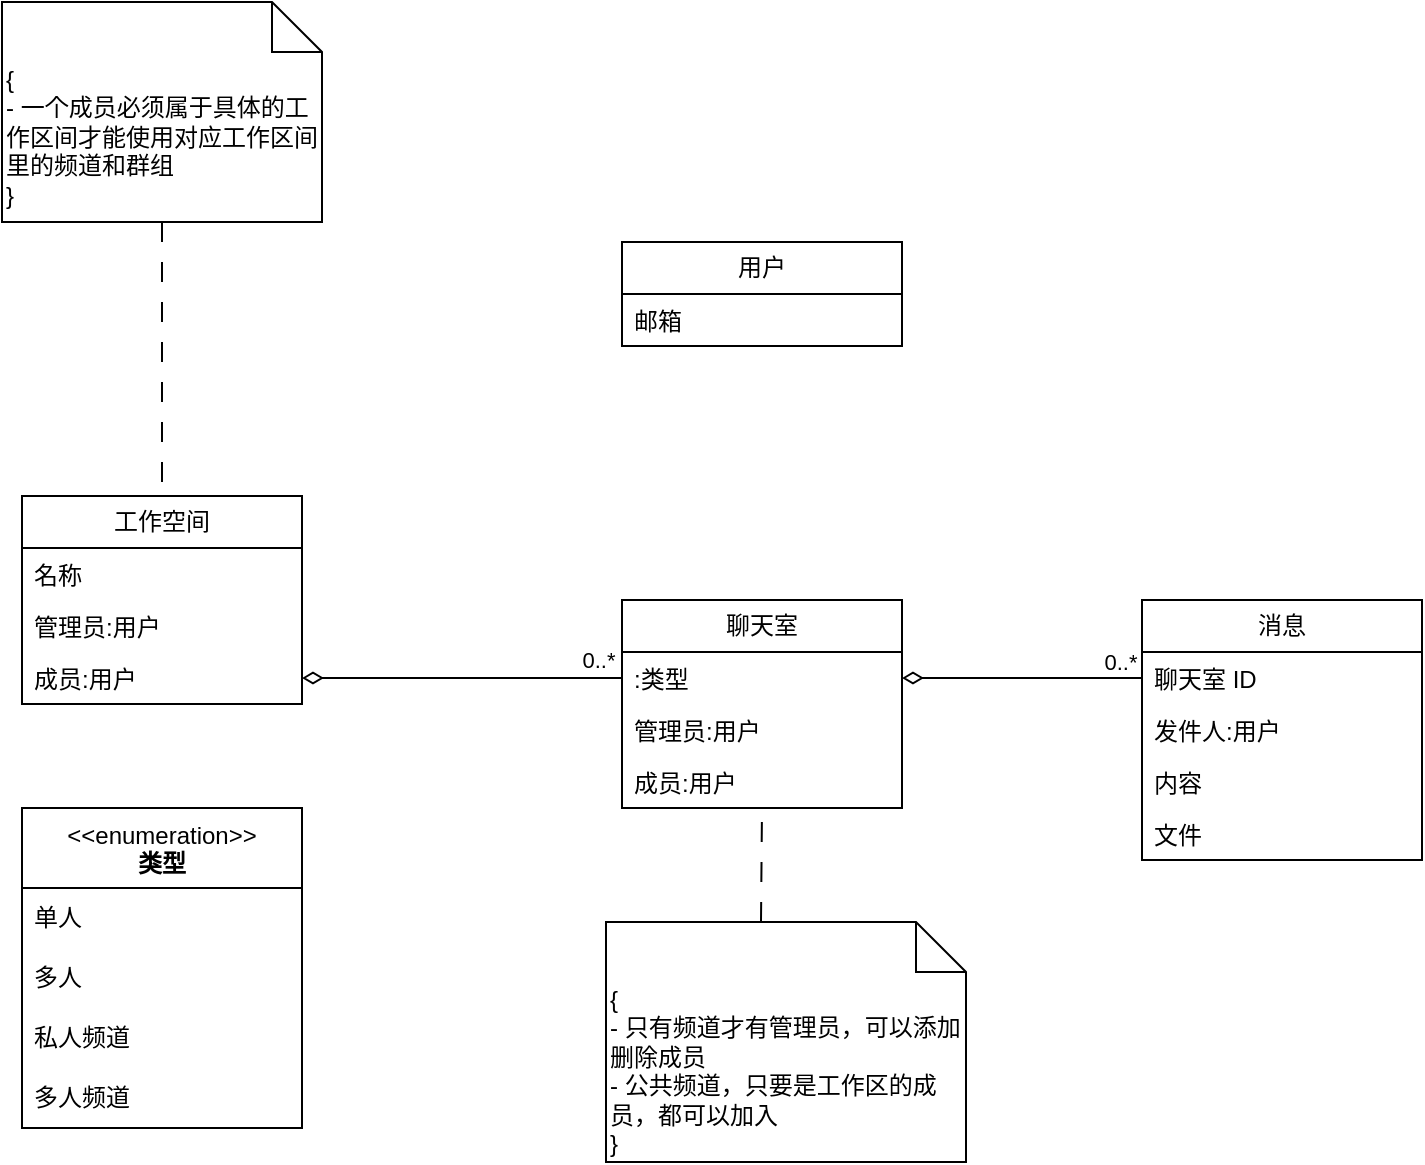 <mxfile version="24.7.17">
  <diagram name="模型图" id="fmgK1iZ8h7V2Fk6c6cN7">
    <mxGraphModel dx="988" dy="550" grid="1" gridSize="10" guides="1" tooltips="1" connect="1" arrows="1" fold="1" page="1" pageScale="1" pageWidth="1920" pageHeight="1200" math="0" shadow="0">
      <root>
        <mxCell id="0" />
        <mxCell id="1" parent="0" />
        <mxCell id="XDgvkcOe5QFC_7SKI6ll-1" value="工作空间" style="swimlane;fontStyle=0;childLayout=stackLayout;horizontal=1;startSize=26;fillColor=none;horizontalStack=0;resizeParent=1;resizeParentMax=0;resizeLast=0;collapsible=1;marginBottom=0;whiteSpace=wrap;html=1;glass=0;" parent="1" vertex="1">
          <mxGeometry x="270" y="527" width="140" height="104" as="geometry" />
        </mxCell>
        <mxCell id="XDgvkcOe5QFC_7SKI6ll-2" value="名称" style="text;strokeColor=none;fillColor=none;align=left;verticalAlign=top;spacingLeft=4;spacingRight=4;overflow=hidden;rotatable=0;points=[[0,0.5],[1,0.5]];portConstraint=eastwest;whiteSpace=wrap;html=1;" parent="XDgvkcOe5QFC_7SKI6ll-1" vertex="1">
          <mxGeometry y="26" width="140" height="26" as="geometry" />
        </mxCell>
        <mxCell id="85xS_uLHPu99wAGvivK9-7" value="管理员:用户" style="text;strokeColor=none;fillColor=none;align=left;verticalAlign=top;spacingLeft=4;spacingRight=4;overflow=hidden;rotatable=0;points=[[0,0.5],[1,0.5]];portConstraint=eastwest;whiteSpace=wrap;html=1;" vertex="1" parent="XDgvkcOe5QFC_7SKI6ll-1">
          <mxGeometry y="52" width="140" height="26" as="geometry" />
        </mxCell>
        <mxCell id="85xS_uLHPu99wAGvivK9-26" value="成员:用户" style="text;strokeColor=none;fillColor=none;align=left;verticalAlign=top;spacingLeft=4;spacingRight=4;overflow=hidden;rotatable=0;points=[[0,0.5],[1,0.5]];portConstraint=eastwest;whiteSpace=wrap;html=1;" vertex="1" parent="XDgvkcOe5QFC_7SKI6ll-1">
          <mxGeometry y="78" width="140" height="26" as="geometry" />
        </mxCell>
        <mxCell id="XDgvkcOe5QFC_7SKI6ll-5" value="用户" style="swimlane;fontStyle=0;childLayout=stackLayout;horizontal=1;startSize=26;fillColor=none;horizontalStack=0;resizeParent=1;resizeParentMax=0;resizeLast=0;collapsible=1;marginBottom=0;whiteSpace=wrap;html=1;" parent="1" vertex="1">
          <mxGeometry x="570" y="400" width="140" height="52" as="geometry" />
        </mxCell>
        <mxCell id="XDgvkcOe5QFC_7SKI6ll-6" value="邮箱" style="text;strokeColor=none;fillColor=none;align=left;verticalAlign=top;spacingLeft=4;spacingRight=4;overflow=hidden;rotatable=0;points=[[0,0.5],[1,0.5]];portConstraint=eastwest;whiteSpace=wrap;html=1;" parent="XDgvkcOe5QFC_7SKI6ll-5" vertex="1">
          <mxGeometry y="26" width="140" height="26" as="geometry" />
        </mxCell>
        <mxCell id="XDgvkcOe5QFC_7SKI6ll-9" value="聊天室" style="swimlane;fontStyle=0;childLayout=stackLayout;horizontal=1;startSize=26;fillColor=none;horizontalStack=0;resizeParent=1;resizeParentMax=0;resizeLast=0;collapsible=1;marginBottom=0;whiteSpace=wrap;html=1;" parent="1" vertex="1">
          <mxGeometry x="570" y="579" width="140" height="104" as="geometry" />
        </mxCell>
        <mxCell id="85xS_uLHPu99wAGvivK9-23" value=":类型" style="text;strokeColor=none;fillColor=none;align=left;verticalAlign=top;spacingLeft=4;spacingRight=4;overflow=hidden;rotatable=0;points=[[0,0.5],[1,0.5]];portConstraint=eastwest;whiteSpace=wrap;html=1;" vertex="1" parent="XDgvkcOe5QFC_7SKI6ll-9">
          <mxGeometry y="26" width="140" height="26" as="geometry" />
        </mxCell>
        <mxCell id="85xS_uLHPu99wAGvivK9-27" value="管理员:用户" style="text;strokeColor=none;fillColor=none;align=left;verticalAlign=top;spacingLeft=4;spacingRight=4;overflow=hidden;rotatable=0;points=[[0,0.5],[1,0.5]];portConstraint=eastwest;whiteSpace=wrap;html=1;" vertex="1" parent="XDgvkcOe5QFC_7SKI6ll-9">
          <mxGeometry y="52" width="140" height="26" as="geometry" />
        </mxCell>
        <mxCell id="XDgvkcOe5QFC_7SKI6ll-46" value="成员:用户" style="text;strokeColor=none;fillColor=none;align=left;verticalAlign=top;spacingLeft=4;spacingRight=4;overflow=hidden;rotatable=0;points=[[0,0.5],[1,0.5]];portConstraint=eastwest;whiteSpace=wrap;html=1;" parent="XDgvkcOe5QFC_7SKI6ll-9" vertex="1">
          <mxGeometry y="78" width="140" height="26" as="geometry" />
        </mxCell>
        <mxCell id="XDgvkcOe5QFC_7SKI6ll-13" value="消息" style="swimlane;fontStyle=0;childLayout=stackLayout;horizontal=1;startSize=26;fillColor=none;horizontalStack=0;resizeParent=1;resizeParentMax=0;resizeLast=0;collapsible=1;marginBottom=0;whiteSpace=wrap;html=1;" parent="1" vertex="1">
          <mxGeometry x="830" y="579" width="140" height="130" as="geometry" />
        </mxCell>
        <mxCell id="XDgvkcOe5QFC_7SKI6ll-14" value="聊天室 ID" style="text;strokeColor=none;fillColor=none;align=left;verticalAlign=top;spacingLeft=4;spacingRight=4;overflow=hidden;rotatable=0;points=[[0,0.5],[1,0.5]];portConstraint=eastwest;whiteSpace=wrap;html=1;" parent="XDgvkcOe5QFC_7SKI6ll-13" vertex="1">
          <mxGeometry y="26" width="140" height="26" as="geometry" />
        </mxCell>
        <mxCell id="XDgvkcOe5QFC_7SKI6ll-43" value="发件人:用户" style="text;strokeColor=none;fillColor=none;align=left;verticalAlign=top;spacingLeft=4;spacingRight=4;overflow=hidden;rotatable=0;points=[[0,0.5],[1,0.5]];portConstraint=eastwest;whiteSpace=wrap;html=1;" parent="XDgvkcOe5QFC_7SKI6ll-13" vertex="1">
          <mxGeometry y="52" width="140" height="26" as="geometry" />
        </mxCell>
        <mxCell id="85xS_uLHPu99wAGvivK9-3" value="内容" style="text;strokeColor=none;fillColor=none;align=left;verticalAlign=top;spacingLeft=4;spacingRight=4;overflow=hidden;rotatable=0;points=[[0,0.5],[1,0.5]];portConstraint=eastwest;whiteSpace=wrap;html=1;" vertex="1" parent="XDgvkcOe5QFC_7SKI6ll-13">
          <mxGeometry y="78" width="140" height="26" as="geometry" />
        </mxCell>
        <mxCell id="85xS_uLHPu99wAGvivK9-6" value="文件" style="text;strokeColor=none;fillColor=none;align=left;verticalAlign=top;spacingLeft=4;spacingRight=4;overflow=hidden;rotatable=0;points=[[0,0.5],[1,0.5]];portConstraint=eastwest;whiteSpace=wrap;html=1;" vertex="1" parent="XDgvkcOe5QFC_7SKI6ll-13">
          <mxGeometry y="104" width="140" height="26" as="geometry" />
        </mxCell>
        <mxCell id="XDgvkcOe5QFC_7SKI6ll-17" value="&amp;lt;&amp;lt;enumeration&amp;gt;&amp;gt;&lt;br&gt;&lt;b&gt;类型&lt;/b&gt;" style="swimlane;fontStyle=0;align=center;verticalAlign=top;childLayout=stackLayout;horizontal=1;startSize=40;horizontalStack=0;resizeParent=1;resizeParentMax=0;resizeLast=0;collapsible=0;marginBottom=0;html=1;whiteSpace=wrap;" parent="1" vertex="1">
          <mxGeometry x="270" y="683" width="140" height="160" as="geometry" />
        </mxCell>
        <mxCell id="XDgvkcOe5QFC_7SKI6ll-18" value="单人" style="text;html=1;strokeColor=none;fillColor=none;align=left;verticalAlign=middle;spacingLeft=4;spacingRight=4;overflow=hidden;rotatable=0;points=[[0,0.5],[1,0.5]];portConstraint=eastwest;whiteSpace=wrap;" parent="XDgvkcOe5QFC_7SKI6ll-17" vertex="1">
          <mxGeometry y="40" width="140" height="30" as="geometry" />
        </mxCell>
        <mxCell id="XDgvkcOe5QFC_7SKI6ll-19" value="多人" style="text;html=1;strokeColor=none;fillColor=none;align=left;verticalAlign=middle;spacingLeft=4;spacingRight=4;overflow=hidden;rotatable=0;points=[[0,0.5],[1,0.5]];portConstraint=eastwest;whiteSpace=wrap;" parent="XDgvkcOe5QFC_7SKI6ll-17" vertex="1">
          <mxGeometry y="70" width="140" height="30" as="geometry" />
        </mxCell>
        <mxCell id="XDgvkcOe5QFC_7SKI6ll-20" value="私人频道" style="text;html=1;strokeColor=none;fillColor=none;align=left;verticalAlign=middle;spacingLeft=4;spacingRight=4;overflow=hidden;rotatable=0;points=[[0,0.5],[1,0.5]];portConstraint=eastwest;whiteSpace=wrap;" parent="XDgvkcOe5QFC_7SKI6ll-17" vertex="1">
          <mxGeometry y="100" width="140" height="30" as="geometry" />
        </mxCell>
        <mxCell id="XDgvkcOe5QFC_7SKI6ll-21" value="多人&lt;span style=&quot;background-color: initial;&quot;&gt;频道&lt;/span&gt;" style="text;html=1;strokeColor=none;fillColor=none;align=left;verticalAlign=middle;spacingLeft=4;spacingRight=4;overflow=hidden;rotatable=0;points=[[0,0.5],[1,0.5]];portConstraint=eastwest;whiteSpace=wrap;" parent="XDgvkcOe5QFC_7SKI6ll-17" vertex="1">
          <mxGeometry y="130" width="140" height="30" as="geometry" />
        </mxCell>
        <mxCell id="XDgvkcOe5QFC_7SKI6ll-26" value="{&lt;div&gt;- 一个成员必须属于具体的工作区间才能使用对应工作区间里的频道和群组&lt;/div&gt;&lt;div&gt;}&lt;/div&gt;" style="shape=note2;boundedLbl=1;whiteSpace=wrap;html=1;size=25;verticalAlign=top;align=left;" parent="1" vertex="1">
          <mxGeometry x="260" y="280" width="160" height="110" as="geometry" />
        </mxCell>
        <mxCell id="XDgvkcOe5QFC_7SKI6ll-27" value="" style="endArrow=none;startArrow=none;endFill=0;startFill=0;endSize=8;html=1;verticalAlign=bottom;dashed=1;labelBackgroundColor=none;dashPattern=10 10;rounded=0;exitX=0.5;exitY=1;exitDx=0;exitDy=0;exitPerimeter=0;entryX=0.5;entryY=0;entryDx=0;entryDy=0;" parent="1" source="XDgvkcOe5QFC_7SKI6ll-26" target="XDgvkcOe5QFC_7SKI6ll-1" edge="1">
          <mxGeometry x="-0.002" width="160" relative="1" as="geometry">
            <mxPoint x="370" y="390" as="sourcePoint" />
            <mxPoint x="479.58" y="330.606" as="targetPoint" />
            <mxPoint as="offset" />
          </mxGeometry>
        </mxCell>
        <mxCell id="85xS_uLHPu99wAGvivK9-1" value="" style="endArrow=none;startArrow=diamondThin;endFill=0;startFill=0;html=1;verticalAlign=bottom;labelBackgroundColor=none;strokeWidth=1;startSize=8;endSize=8;rounded=0;exitX=1;exitY=0.5;exitDx=0;exitDy=0;entryX=0;entryY=0.5;entryDx=0;entryDy=0;" edge="1" parent="1" source="85xS_uLHPu99wAGvivK9-23" target="XDgvkcOe5QFC_7SKI6ll-14">
          <mxGeometry width="160" relative="1" as="geometry">
            <mxPoint x="720" y="530" as="sourcePoint" />
            <mxPoint x="880" y="530" as="targetPoint" />
          </mxGeometry>
        </mxCell>
        <mxCell id="85xS_uLHPu99wAGvivK9-2" value="0..*" style="edgeLabel;html=1;align=center;verticalAlign=middle;resizable=0;points=[];" vertex="1" connectable="0" parent="85xS_uLHPu99wAGvivK9-1">
          <mxGeometry x="0.755" y="2" relative="1" as="geometry">
            <mxPoint x="3" y="-6" as="offset" />
          </mxGeometry>
        </mxCell>
        <mxCell id="85xS_uLHPu99wAGvivK9-4" value="{&lt;div&gt;- 只有频道才有管理员，可以添加删除成员&lt;/div&gt;&lt;div&gt;- 公共频道，只要是工作区的成员，都可以加入&lt;br&gt;&lt;div&gt;}&lt;/div&gt;&lt;/div&gt;" style="shape=note2;boundedLbl=1;whiteSpace=wrap;html=1;size=25;verticalAlign=top;align=left;" vertex="1" parent="1">
          <mxGeometry x="562" y="740" width="180" height="120" as="geometry" />
        </mxCell>
        <mxCell id="85xS_uLHPu99wAGvivK9-5" value="" style="endArrow=none;startArrow=none;endFill=0;startFill=0;endSize=8;html=1;verticalAlign=bottom;dashed=1;labelBackgroundColor=none;dashPattern=10 10;rounded=0;exitX=0;exitY=0;exitDx=77.5;exitDy=0;exitPerimeter=0;entryX=0.5;entryY=1;entryDx=0;entryDy=0;" edge="1" parent="1" source="85xS_uLHPu99wAGvivK9-4" target="XDgvkcOe5QFC_7SKI6ll-9">
          <mxGeometry x="-0.002" width="160" relative="1" as="geometry">
            <mxPoint x="450" y="697" as="sourcePoint" />
            <mxPoint x="540" y="683" as="targetPoint" />
            <mxPoint as="offset" />
          </mxGeometry>
        </mxCell>
        <mxCell id="85xS_uLHPu99wAGvivK9-24" value="" style="endArrow=none;startArrow=diamondThin;endFill=0;startFill=0;html=1;verticalAlign=bottom;labelBackgroundColor=none;strokeWidth=1;startSize=8;endSize=8;rounded=0;entryX=0;entryY=0.5;entryDx=0;entryDy=0;exitX=1;exitY=0.5;exitDx=0;exitDy=0;" edge="1" parent="1" source="85xS_uLHPu99wAGvivK9-26" target="85xS_uLHPu99wAGvivK9-23">
          <mxGeometry width="160" relative="1" as="geometry">
            <mxPoint x="639" y="450" as="sourcePoint" />
            <mxPoint x="800" y="507" as="targetPoint" />
          </mxGeometry>
        </mxCell>
        <mxCell id="85xS_uLHPu99wAGvivK9-25" value="0..*" style="edgeLabel;html=1;align=center;verticalAlign=middle;resizable=0;points=[];" vertex="1" connectable="0" parent="85xS_uLHPu99wAGvivK9-24">
          <mxGeometry x="0.755" y="2" relative="1" as="geometry">
            <mxPoint x="7" y="-7" as="offset" />
          </mxGeometry>
        </mxCell>
      </root>
    </mxGraphModel>
  </diagram>
</mxfile>

